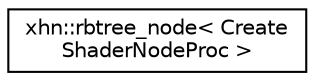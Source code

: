 digraph "Graphical Class Hierarchy"
{
  edge [fontname="Helvetica",fontsize="10",labelfontname="Helvetica",labelfontsize="10"];
  node [fontname="Helvetica",fontsize="10",shape=record];
  rankdir="LR";
  Node1 [label="xhn::rbtree_node\< Create\lShaderNodeProc \>",height=0.2,width=0.4,color="black", fillcolor="white", style="filled",URL="$classxhn_1_1rbtree__node.html"];
}

